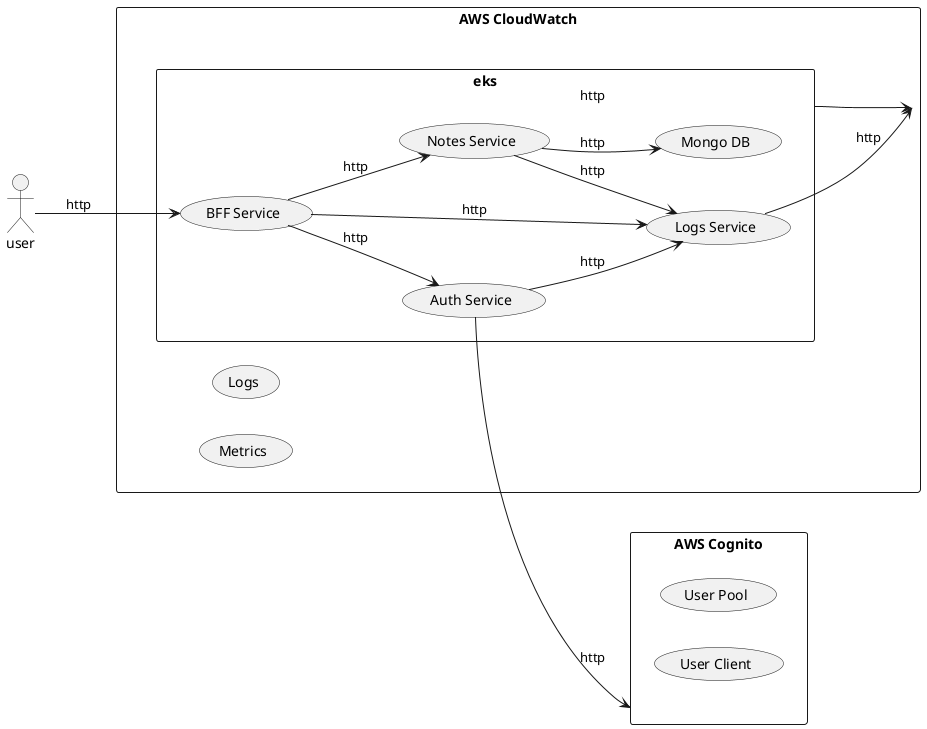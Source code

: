 @startuml
left to right direction

actor user

rectangle "AWS Cognito" as cognito {
    (User Pool)
    (User Client)
}

rectangle "AWS CloudWatch" as cwlogs {
    eks --> cwlogs: http
    (Logs)
    (Metrics)
}

rectangle "AWS EKS" as eks {
    (BFF Service) as bff
    (Notes Service) as notes
    (Auth Service) as auth
    (Logs Service) as logs
    (Mongo DB) as mongo
}

user --> bff: http
bff --> notes: http
bff --> auth: http
bff --> logs: http
notes --> logs: http
auth --> logs: http
notes --> mongo: http
auth --> cognito: http
logs --> cwlogs: http

@enduml